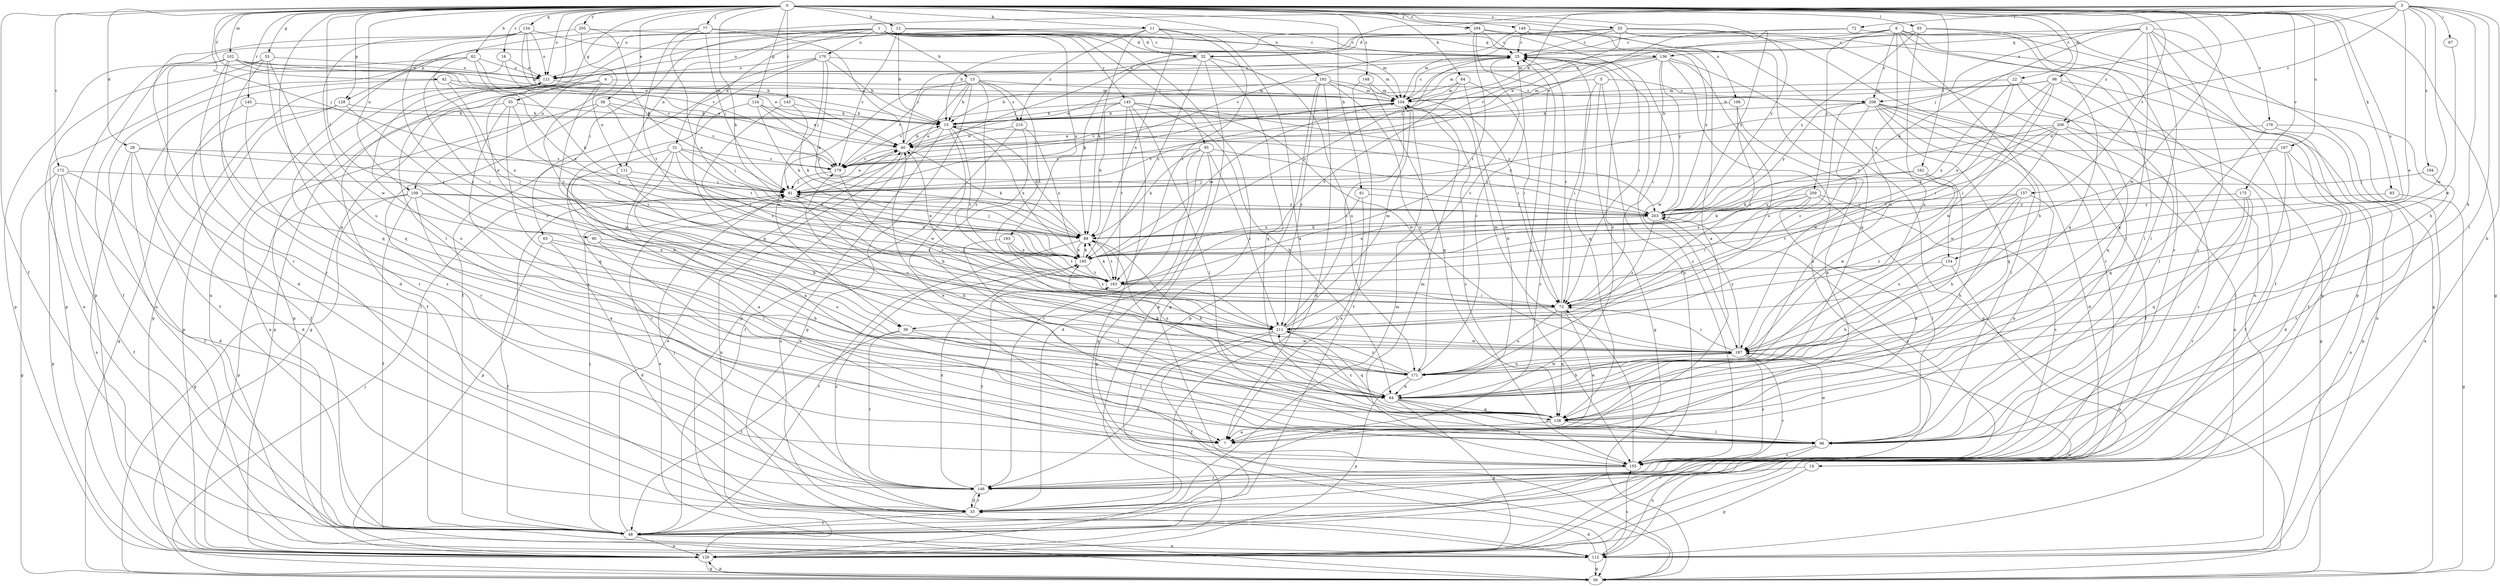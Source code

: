 strict digraph  {
0;
1;
2;
3;
4;
5;
6;
7;
11;
12;
13;
14;
15;
16;
20;
22;
25;
28;
31;
32;
33;
38;
39;
40;
42;
48;
53;
55;
56;
61;
62;
64;
65;
67;
72;
73;
77;
81;
83;
84;
89;
90;
93;
95;
96;
98;
102;
104;
108;
109;
111;
112;
121;
124;
128;
129;
134;
136;
138;
140;
143;
145;
146;
148;
149;
154;
155;
157;
162;
163;
167;
170;
171;
172;
175;
176;
179;
187;
192;
193;
194;
195;
203;
204;
205;
206;
208;
209;
210;
211;
0 -> 7  [label=a];
0 -> 11  [label=b];
0 -> 12  [label=b];
0 -> 16  [label=c];
0 -> 20  [label=c];
0 -> 22  [label=c];
0 -> 28  [label=d];
0 -> 38  [label=e];
0 -> 39  [label=e];
0 -> 42  [label=f];
0 -> 48  [label=f];
0 -> 53  [label=g];
0 -> 55  [label=g];
0 -> 56  [label=g];
0 -> 61  [label=h];
0 -> 62  [label=h];
0 -> 77  [label=j];
0 -> 81  [label=j];
0 -> 83  [label=k];
0 -> 84  [label=k];
0 -> 89  [label=k];
0 -> 90  [label=l];
0 -> 93  [label=l];
0 -> 98  [label=m];
0 -> 102  [label=m];
0 -> 108  [label=n];
0 -> 109  [label=n];
0 -> 121  [label=o];
0 -> 124  [label=p];
0 -> 128  [label=p];
0 -> 134  [label=q];
0 -> 140  [label=r];
0 -> 143  [label=r];
0 -> 148  [label=s];
0 -> 149  [label=s];
0 -> 154  [label=s];
0 -> 157  [label=t];
0 -> 162  [label=t];
0 -> 167  [label=u];
0 -> 172  [label=v];
0 -> 175  [label=v];
0 -> 176  [label=v];
0 -> 187  [label=w];
0 -> 192  [label=x];
0 -> 203  [label=y];
0 -> 204  [label=z];
0 -> 205  [label=z];
1 -> 13  [label=b];
1 -> 31  [label=d];
1 -> 32  [label=d];
1 -> 56  [label=g];
1 -> 65  [label=i];
1 -> 95  [label=l];
1 -> 109  [label=n];
1 -> 111  [label=n];
1 -> 128  [label=p];
1 -> 136  [label=q];
1 -> 145  [label=r];
1 -> 154  [label=s];
1 -> 170  [label=u];
1 -> 193  [label=x];
2 -> 56  [label=g];
2 -> 89  [label=k];
2 -> 96  [label=l];
2 -> 104  [label=m];
2 -> 129  [label=p];
2 -> 136  [label=q];
2 -> 138  [label=q];
2 -> 155  [label=s];
2 -> 206  [label=z];
3 -> 14  [label=b];
3 -> 15  [label=b];
3 -> 32  [label=d];
3 -> 39  [label=e];
3 -> 64  [label=h];
3 -> 67  [label=i];
3 -> 72  [label=i];
3 -> 81  [label=j];
3 -> 96  [label=l];
3 -> 121  [label=o];
3 -> 187  [label=w];
3 -> 194  [label=x];
3 -> 206  [label=z];
3 -> 208  [label=z];
4 -> 48  [label=f];
4 -> 56  [label=g];
4 -> 111  [label=n];
4 -> 129  [label=p];
4 -> 171  [label=u];
4 -> 208  [label=z];
5 -> 56  [label=g];
5 -> 73  [label=i];
5 -> 104  [label=m];
5 -> 155  [label=s];
5 -> 208  [label=z];
6 -> 32  [label=d];
6 -> 48  [label=f];
6 -> 64  [label=h];
6 -> 96  [label=l];
6 -> 129  [label=p];
6 -> 171  [label=u];
6 -> 179  [label=v];
6 -> 208  [label=z];
6 -> 209  [label=z];
11 -> 7  [label=a];
11 -> 25  [label=c];
11 -> 89  [label=k];
11 -> 121  [label=o];
11 -> 163  [label=t];
11 -> 195  [label=x];
11 -> 210  [label=z];
12 -> 15  [label=b];
12 -> 32  [label=d];
12 -> 96  [label=l];
12 -> 104  [label=m];
12 -> 179  [label=v];
13 -> 15  [label=b];
13 -> 39  [label=e];
13 -> 56  [label=g];
13 -> 104  [label=m];
13 -> 129  [label=p];
13 -> 163  [label=t];
13 -> 179  [label=v];
13 -> 210  [label=z];
13 -> 211  [label=z];
14 -> 129  [label=p];
14 -> 146  [label=r];
15 -> 40  [label=e];
15 -> 112  [label=n];
15 -> 163  [label=t];
15 -> 187  [label=w];
15 -> 195  [label=x];
15 -> 203  [label=y];
16 -> 73  [label=i];
16 -> 121  [label=o];
16 -> 179  [label=v];
20 -> 15  [label=b];
20 -> 25  [label=c];
20 -> 81  [label=j];
20 -> 96  [label=l];
20 -> 104  [label=m];
20 -> 112  [label=n];
20 -> 146  [label=r];
20 -> 203  [label=y];
22 -> 73  [label=i];
22 -> 96  [label=l];
22 -> 104  [label=m];
22 -> 138  [label=q];
22 -> 195  [label=x];
25 -> 121  [label=o];
25 -> 138  [label=q];
25 -> 187  [label=w];
28 -> 33  [label=d];
28 -> 48  [label=f];
28 -> 112  [label=n];
28 -> 179  [label=v];
28 -> 203  [label=y];
31 -> 7  [label=a];
31 -> 64  [label=h];
31 -> 73  [label=i];
31 -> 81  [label=j];
31 -> 146  [label=r];
31 -> 179  [label=v];
31 -> 195  [label=x];
32 -> 89  [label=k];
32 -> 121  [label=o];
32 -> 129  [label=p];
32 -> 138  [label=q];
32 -> 171  [label=u];
32 -> 195  [label=x];
33 -> 25  [label=c];
33 -> 48  [label=f];
33 -> 81  [label=j];
33 -> 104  [label=m];
33 -> 146  [label=r];
33 -> 195  [label=x];
38 -> 15  [label=b];
38 -> 112  [label=n];
38 -> 146  [label=r];
38 -> 163  [label=t];
38 -> 179  [label=v];
39 -> 48  [label=f];
39 -> 96  [label=l];
39 -> 146  [label=r];
39 -> 187  [label=w];
40 -> 15  [label=b];
40 -> 25  [label=c];
40 -> 89  [label=k];
40 -> 112  [label=n];
40 -> 179  [label=v];
42 -> 40  [label=e];
42 -> 48  [label=f];
42 -> 104  [label=m];
42 -> 195  [label=x];
48 -> 40  [label=e];
48 -> 81  [label=j];
48 -> 112  [label=n];
48 -> 129  [label=p];
53 -> 33  [label=d];
53 -> 112  [label=n];
53 -> 121  [label=o];
53 -> 129  [label=p];
53 -> 138  [label=q];
53 -> 171  [label=u];
55 -> 15  [label=b];
55 -> 73  [label=i];
55 -> 129  [label=p];
55 -> 138  [label=q];
55 -> 155  [label=s];
56 -> 40  [label=e];
56 -> 81  [label=j];
56 -> 129  [label=p];
61 -> 7  [label=a];
61 -> 195  [label=x];
61 -> 203  [label=y];
62 -> 73  [label=i];
62 -> 89  [label=k];
62 -> 112  [label=n];
62 -> 121  [label=o];
62 -> 129  [label=p];
62 -> 195  [label=x];
64 -> 25  [label=c];
64 -> 89  [label=k];
64 -> 96  [label=l];
64 -> 121  [label=o];
64 -> 129  [label=p];
64 -> 138  [label=q];
64 -> 155  [label=s];
65 -> 33  [label=d];
65 -> 48  [label=f];
65 -> 64  [label=h];
65 -> 195  [label=x];
67 -> 187  [label=w];
72 -> 25  [label=c];
72 -> 40  [label=e];
72 -> 64  [label=h];
73 -> 7  [label=a];
73 -> 25  [label=c];
73 -> 81  [label=j];
73 -> 138  [label=q];
73 -> 171  [label=u];
73 -> 211  [label=z];
77 -> 25  [label=c];
77 -> 40  [label=e];
77 -> 81  [label=j];
77 -> 112  [label=n];
77 -> 163  [label=t];
77 -> 195  [label=x];
81 -> 40  [label=e];
81 -> 64  [label=h];
81 -> 129  [label=p];
81 -> 203  [label=y];
83 -> 56  [label=g];
83 -> 203  [label=y];
84 -> 40  [label=e];
84 -> 64  [label=h];
84 -> 73  [label=i];
84 -> 104  [label=m];
84 -> 163  [label=t];
89 -> 15  [label=b];
89 -> 48  [label=f];
89 -> 64  [label=h];
89 -> 81  [label=j];
89 -> 163  [label=t];
89 -> 195  [label=x];
90 -> 7  [label=a];
90 -> 171  [label=u];
90 -> 195  [label=x];
93 -> 25  [label=c];
93 -> 138  [label=q];
93 -> 155  [label=s];
93 -> 171  [label=u];
93 -> 203  [label=y];
95 -> 33  [label=d];
95 -> 56  [label=g];
95 -> 89  [label=k];
95 -> 146  [label=r];
95 -> 179  [label=v];
95 -> 203  [label=y];
95 -> 211  [label=z];
96 -> 40  [label=e];
96 -> 112  [label=n];
96 -> 155  [label=s];
96 -> 187  [label=w];
98 -> 15  [label=b];
98 -> 48  [label=f];
98 -> 73  [label=i];
98 -> 104  [label=m];
98 -> 112  [label=n];
98 -> 187  [label=w];
98 -> 195  [label=x];
102 -> 15  [label=b];
102 -> 33  [label=d];
102 -> 40  [label=e];
102 -> 48  [label=f];
102 -> 104  [label=m];
102 -> 121  [label=o];
102 -> 138  [label=q];
102 -> 146  [label=r];
104 -> 15  [label=b];
104 -> 25  [label=c];
104 -> 81  [label=j];
104 -> 155  [label=s];
104 -> 179  [label=v];
104 -> 211  [label=z];
108 -> 7  [label=a];
108 -> 15  [label=b];
108 -> 73  [label=i];
109 -> 7  [label=a];
109 -> 48  [label=f];
109 -> 56  [label=g];
109 -> 96  [label=l];
109 -> 129  [label=p];
109 -> 195  [label=x];
109 -> 203  [label=y];
111 -> 7  [label=a];
111 -> 81  [label=j];
111 -> 171  [label=u];
112 -> 33  [label=d];
112 -> 56  [label=g];
112 -> 155  [label=s];
121 -> 104  [label=m];
121 -> 129  [label=p];
121 -> 146  [label=r];
124 -> 15  [label=b];
124 -> 40  [label=e];
124 -> 64  [label=h];
124 -> 89  [label=k];
124 -> 203  [label=y];
128 -> 15  [label=b];
128 -> 56  [label=g];
128 -> 129  [label=p];
128 -> 211  [label=z];
129 -> 56  [label=g];
129 -> 187  [label=w];
134 -> 25  [label=c];
134 -> 40  [label=e];
134 -> 121  [label=o];
134 -> 146  [label=r];
134 -> 179  [label=v];
134 -> 187  [label=w];
134 -> 211  [label=z];
136 -> 15  [label=b];
136 -> 56  [label=g];
136 -> 73  [label=i];
136 -> 104  [label=m];
136 -> 121  [label=o];
136 -> 155  [label=s];
136 -> 171  [label=u];
136 -> 203  [label=y];
138 -> 7  [label=a];
138 -> 96  [label=l];
138 -> 211  [label=z];
140 -> 15  [label=b];
140 -> 48  [label=f];
140 -> 155  [label=s];
143 -> 15  [label=b];
143 -> 89  [label=k];
143 -> 211  [label=z];
145 -> 15  [label=b];
145 -> 56  [label=g];
145 -> 64  [label=h];
145 -> 89  [label=k];
145 -> 96  [label=l];
145 -> 163  [label=t];
145 -> 179  [label=v];
145 -> 187  [label=w];
145 -> 203  [label=y];
146 -> 33  [label=d];
146 -> 163  [label=t];
146 -> 195  [label=x];
148 -> 48  [label=f];
148 -> 104  [label=m];
148 -> 138  [label=q];
149 -> 7  [label=a];
149 -> 25  [label=c];
149 -> 138  [label=q];
149 -> 179  [label=v];
154 -> 64  [label=h];
154 -> 112  [label=n];
154 -> 163  [label=t];
155 -> 25  [label=c];
155 -> 73  [label=i];
155 -> 104  [label=m];
155 -> 146  [label=r];
155 -> 179  [label=v];
155 -> 203  [label=y];
157 -> 7  [label=a];
157 -> 64  [label=h];
157 -> 163  [label=t];
157 -> 171  [label=u];
157 -> 203  [label=y];
157 -> 211  [label=z];
162 -> 64  [label=h];
162 -> 81  [label=j];
162 -> 89  [label=k];
162 -> 187  [label=w];
163 -> 40  [label=e];
163 -> 73  [label=i];
163 -> 89  [label=k];
167 -> 33  [label=d];
167 -> 73  [label=i];
167 -> 96  [label=l];
167 -> 112  [label=n];
167 -> 179  [label=v];
170 -> 15  [label=b];
170 -> 48  [label=f];
170 -> 81  [label=j];
170 -> 89  [label=k];
170 -> 104  [label=m];
170 -> 121  [label=o];
170 -> 138  [label=q];
171 -> 25  [label=c];
171 -> 64  [label=h];
171 -> 129  [label=p];
171 -> 187  [label=w];
171 -> 195  [label=x];
171 -> 211  [label=z];
172 -> 33  [label=d];
172 -> 48  [label=f];
172 -> 56  [label=g];
172 -> 81  [label=j];
172 -> 96  [label=l];
172 -> 129  [label=p];
175 -> 96  [label=l];
175 -> 138  [label=q];
175 -> 146  [label=r];
175 -> 203  [label=y];
176 -> 40  [label=e];
176 -> 112  [label=n];
176 -> 129  [label=p];
176 -> 138  [label=q];
179 -> 81  [label=j];
179 -> 211  [label=z];
187 -> 64  [label=h];
187 -> 73  [label=i];
187 -> 104  [label=m];
187 -> 146  [label=r];
187 -> 155  [label=s];
187 -> 171  [label=u];
187 -> 203  [label=y];
192 -> 15  [label=b];
192 -> 33  [label=d];
192 -> 73  [label=i];
192 -> 104  [label=m];
192 -> 129  [label=p];
192 -> 171  [label=u];
192 -> 211  [label=z];
193 -> 96  [label=l];
193 -> 163  [label=t];
193 -> 195  [label=x];
193 -> 211  [label=z];
194 -> 81  [label=j];
194 -> 155  [label=s];
195 -> 25  [label=c];
195 -> 89  [label=k];
195 -> 104  [label=m];
195 -> 163  [label=t];
203 -> 89  [label=k];
203 -> 195  [label=x];
203 -> 211  [label=z];
204 -> 25  [label=c];
204 -> 73  [label=i];
204 -> 81  [label=j];
204 -> 155  [label=s];
204 -> 163  [label=t];
204 -> 203  [label=y];
205 -> 25  [label=c];
205 -> 81  [label=j];
205 -> 129  [label=p];
205 -> 211  [label=z];
206 -> 40  [label=e];
206 -> 48  [label=f];
206 -> 89  [label=k];
206 -> 146  [label=r];
206 -> 163  [label=t];
206 -> 187  [label=w];
206 -> 203  [label=y];
208 -> 15  [label=b];
208 -> 33  [label=d];
208 -> 48  [label=f];
208 -> 56  [label=g];
208 -> 96  [label=l];
208 -> 112  [label=n];
208 -> 138  [label=q];
208 -> 187  [label=w];
208 -> 203  [label=y];
208 -> 211  [label=z];
209 -> 7  [label=a];
209 -> 73  [label=i];
209 -> 89  [label=k];
209 -> 96  [label=l];
209 -> 155  [label=s];
209 -> 195  [label=x];
209 -> 203  [label=y];
210 -> 40  [label=e];
210 -> 48  [label=f];
210 -> 64  [label=h];
210 -> 195  [label=x];
211 -> 25  [label=c];
211 -> 48  [label=f];
211 -> 104  [label=m];
211 -> 138  [label=q];
211 -> 146  [label=r];
211 -> 187  [label=w];
}
